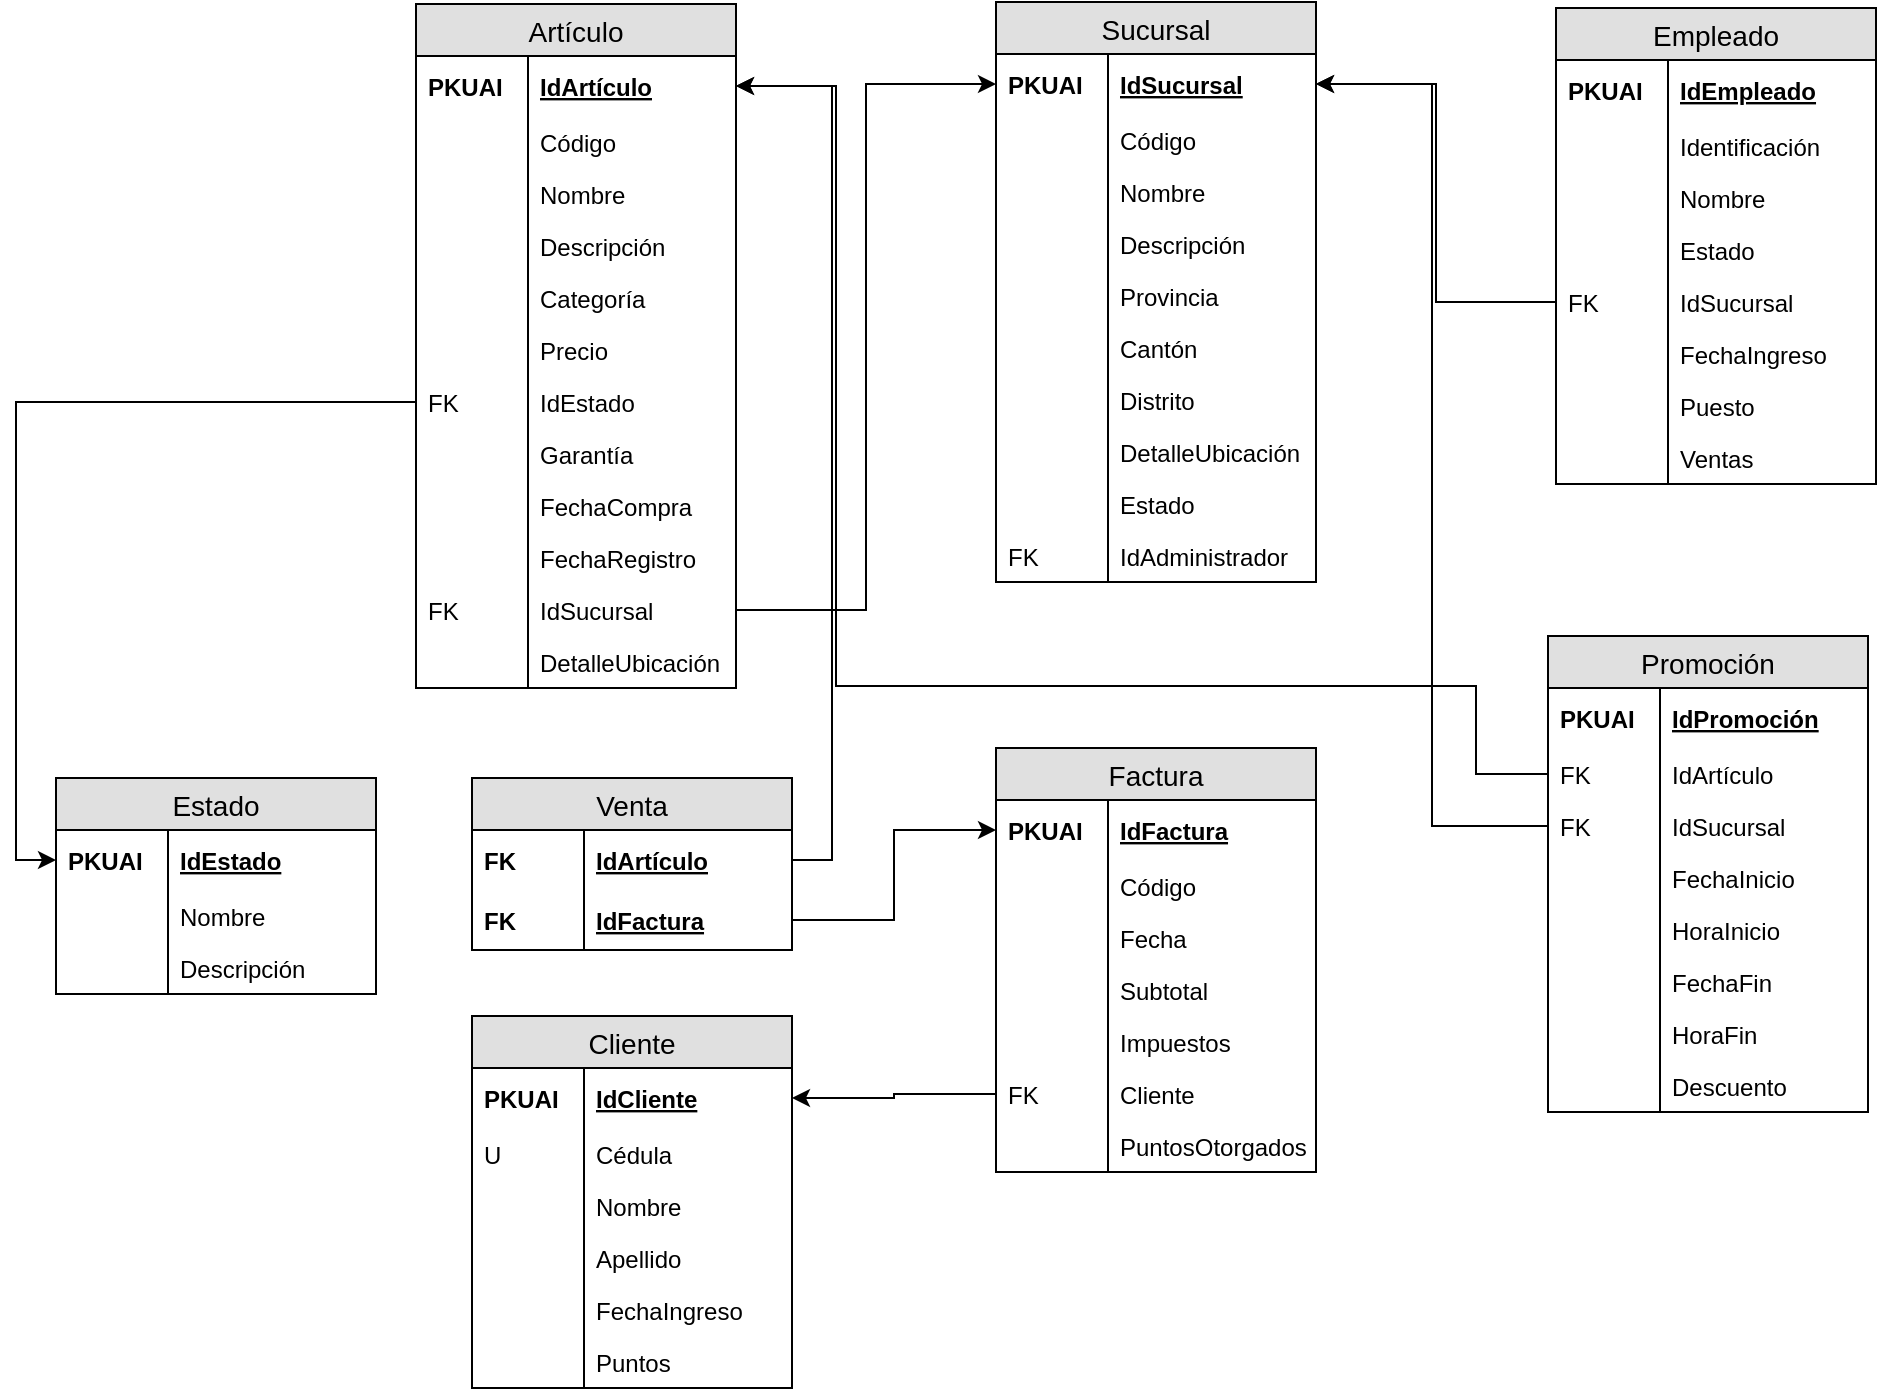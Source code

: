 <mxfile version="11.3.0" type="device" pages="2"><diagram id="muAeO0KUnXE5yPMjj6ad" name="Bodega"><mxGraphModel dx="508" dy="853" grid="1" gridSize="10" guides="1" tooltips="1" connect="1" arrows="1" fold="1" page="1" pageScale="1" pageWidth="4681" pageHeight="3300" math="0" shadow="0"><root><mxCell id="0"/><mxCell id="1" parent="0"/><mxCell id="vRX7En_s2bYQSCwjCyw1-1" value="Artículo" style="swimlane;fontStyle=0;childLayout=stackLayout;horizontal=1;startSize=26;fillColor=#e0e0e0;horizontalStack=0;resizeParent=1;resizeParentMax=0;resizeLast=0;collapsible=1;marginBottom=0;swimlaneFillColor=#ffffff;align=center;fontSize=14;" vertex="1" parent="1"><mxGeometry x="390" y="130" width="160" height="342" as="geometry"/></mxCell><mxCell id="vRX7En_s2bYQSCwjCyw1-2" value="IdArtículo" style="shape=partialRectangle;top=0;left=0;right=0;bottom=0;align=left;verticalAlign=middle;fillColor=none;spacingLeft=60;spacingRight=4;overflow=hidden;rotatable=0;points=[[0,0.5],[1,0.5]];portConstraint=eastwest;dropTarget=0;fontStyle=5;fontSize=12;" vertex="1" parent="vRX7En_s2bYQSCwjCyw1-1"><mxGeometry y="26" width="160" height="30" as="geometry"/></mxCell><mxCell id="vRX7En_s2bYQSCwjCyw1-3" value="PKUAI" style="shape=partialRectangle;fontStyle=1;top=0;left=0;bottom=0;fillColor=none;align=left;verticalAlign=middle;spacingLeft=4;spacingRight=4;overflow=hidden;rotatable=0;points=[];portConstraint=eastwest;part=1;fontSize=12;" vertex="1" connectable="0" parent="vRX7En_s2bYQSCwjCyw1-2"><mxGeometry width="56" height="30" as="geometry"/></mxCell><mxCell id="vRX7En_s2bYQSCwjCyw1-6" value="Código" style="shape=partialRectangle;top=0;left=0;right=0;bottom=0;align=left;verticalAlign=top;fillColor=none;spacingLeft=60;spacingRight=4;overflow=hidden;rotatable=0;points=[[0,0.5],[1,0.5]];portConstraint=eastwest;dropTarget=0;fontSize=12;" vertex="1" parent="vRX7En_s2bYQSCwjCyw1-1"><mxGeometry y="56" width="160" height="26" as="geometry"/></mxCell><mxCell id="vRX7En_s2bYQSCwjCyw1-7" value="" style="shape=partialRectangle;top=0;left=0;bottom=0;fillColor=none;align=left;verticalAlign=top;spacingLeft=4;spacingRight=4;overflow=hidden;rotatable=0;points=[];portConstraint=eastwest;part=1;fontSize=12;" vertex="1" connectable="0" parent="vRX7En_s2bYQSCwjCyw1-6"><mxGeometry width="56" height="26" as="geometry"/></mxCell><mxCell id="vRX7En_s2bYQSCwjCyw1-10" value="Nombre" style="shape=partialRectangle;top=0;left=0;right=0;bottom=0;align=left;verticalAlign=top;fillColor=none;spacingLeft=60;spacingRight=4;overflow=hidden;rotatable=0;points=[[0,0.5],[1,0.5]];portConstraint=eastwest;dropTarget=0;fontSize=12;" vertex="1" parent="vRX7En_s2bYQSCwjCyw1-1"><mxGeometry y="82" width="160" height="26" as="geometry"/></mxCell><mxCell id="vRX7En_s2bYQSCwjCyw1-11" value="" style="shape=partialRectangle;top=0;left=0;bottom=0;fillColor=none;align=left;verticalAlign=top;spacingLeft=4;spacingRight=4;overflow=hidden;rotatable=0;points=[];portConstraint=eastwest;part=1;fontSize=12;" vertex="1" connectable="0" parent="vRX7En_s2bYQSCwjCyw1-10"><mxGeometry width="56" height="26" as="geometry"/></mxCell><mxCell id="vRX7En_s2bYQSCwjCyw1-12" value="Descripción" style="shape=partialRectangle;top=0;left=0;right=0;bottom=0;align=left;verticalAlign=top;fillColor=none;spacingLeft=60;spacingRight=4;overflow=hidden;rotatable=0;points=[[0,0.5],[1,0.5]];portConstraint=eastwest;dropTarget=0;fontSize=12;" vertex="1" parent="vRX7En_s2bYQSCwjCyw1-1"><mxGeometry y="108" width="160" height="26" as="geometry"/></mxCell><mxCell id="vRX7En_s2bYQSCwjCyw1-13" value="" style="shape=partialRectangle;top=0;left=0;bottom=0;fillColor=none;align=left;verticalAlign=top;spacingLeft=4;spacingRight=4;overflow=hidden;rotatable=0;points=[];portConstraint=eastwest;part=1;fontSize=12;" vertex="1" connectable="0" parent="vRX7En_s2bYQSCwjCyw1-12"><mxGeometry width="56" height="26" as="geometry"/></mxCell><mxCell id="vRX7En_s2bYQSCwjCyw1-8" value="Categoría" style="shape=partialRectangle;top=0;left=0;right=0;bottom=0;align=left;verticalAlign=top;fillColor=none;spacingLeft=60;spacingRight=4;overflow=hidden;rotatable=0;points=[[0,0.5],[1,0.5]];portConstraint=eastwest;dropTarget=0;fontSize=12;" vertex="1" parent="vRX7En_s2bYQSCwjCyw1-1"><mxGeometry y="134" width="160" height="26" as="geometry"/></mxCell><mxCell id="vRX7En_s2bYQSCwjCyw1-9" value="" style="shape=partialRectangle;top=0;left=0;bottom=0;fillColor=none;align=left;verticalAlign=top;spacingLeft=4;spacingRight=4;overflow=hidden;rotatable=0;points=[];portConstraint=eastwest;part=1;fontSize=12;" vertex="1" connectable="0" parent="vRX7En_s2bYQSCwjCyw1-8"><mxGeometry width="56" height="26" as="geometry"/></mxCell><mxCell id="vRX7En_s2bYQSCwjCyw1-14" value="Precio" style="shape=partialRectangle;top=0;left=0;right=0;bottom=0;align=left;verticalAlign=top;fillColor=none;spacingLeft=60;spacingRight=4;overflow=hidden;rotatable=0;points=[[0,0.5],[1,0.5]];portConstraint=eastwest;dropTarget=0;fontSize=12;" vertex="1" parent="vRX7En_s2bYQSCwjCyw1-1"><mxGeometry y="160" width="160" height="26" as="geometry"/></mxCell><mxCell id="vRX7En_s2bYQSCwjCyw1-15" value="" style="shape=partialRectangle;top=0;left=0;bottom=0;fillColor=none;align=left;verticalAlign=top;spacingLeft=4;spacingRight=4;overflow=hidden;rotatable=0;points=[];portConstraint=eastwest;part=1;fontSize=12;" vertex="1" connectable="0" parent="vRX7En_s2bYQSCwjCyw1-14"><mxGeometry width="56" height="26" as="geometry"/></mxCell><mxCell id="vRX7En_s2bYQSCwjCyw1-16" value="IdEstado" style="shape=partialRectangle;top=0;left=0;right=0;bottom=0;align=left;verticalAlign=top;fillColor=none;spacingLeft=60;spacingRight=4;overflow=hidden;rotatable=0;points=[[0,0.5],[1,0.5]];portConstraint=eastwest;dropTarget=0;fontSize=12;" vertex="1" parent="vRX7En_s2bYQSCwjCyw1-1"><mxGeometry y="186" width="160" height="26" as="geometry"/></mxCell><mxCell id="vRX7En_s2bYQSCwjCyw1-17" value="FK" style="shape=partialRectangle;top=0;left=0;bottom=0;fillColor=none;align=left;verticalAlign=top;spacingLeft=4;spacingRight=4;overflow=hidden;rotatable=0;points=[];portConstraint=eastwest;part=1;fontSize=12;" vertex="1" connectable="0" parent="vRX7En_s2bYQSCwjCyw1-16"><mxGeometry width="56" height="26" as="geometry"/></mxCell><mxCell id="vRX7En_s2bYQSCwjCyw1-18" value="Garantía" style="shape=partialRectangle;top=0;left=0;right=0;bottom=0;align=left;verticalAlign=top;fillColor=none;spacingLeft=60;spacingRight=4;overflow=hidden;rotatable=0;points=[[0,0.5],[1,0.5]];portConstraint=eastwest;dropTarget=0;fontSize=12;" vertex="1" parent="vRX7En_s2bYQSCwjCyw1-1"><mxGeometry y="212" width="160" height="26" as="geometry"/></mxCell><mxCell id="vRX7En_s2bYQSCwjCyw1-19" value="" style="shape=partialRectangle;top=0;left=0;bottom=0;fillColor=none;align=left;verticalAlign=top;spacingLeft=4;spacingRight=4;overflow=hidden;rotatable=0;points=[];portConstraint=eastwest;part=1;fontSize=12;" vertex="1" connectable="0" parent="vRX7En_s2bYQSCwjCyw1-18"><mxGeometry width="56" height="26" as="geometry"/></mxCell><mxCell id="vRX7En_s2bYQSCwjCyw1-20" value="FechaCompra" style="shape=partialRectangle;top=0;left=0;right=0;bottom=0;align=left;verticalAlign=top;fillColor=none;spacingLeft=60;spacingRight=4;overflow=hidden;rotatable=0;points=[[0,0.5],[1,0.5]];portConstraint=eastwest;dropTarget=0;fontSize=12;" vertex="1" parent="vRX7En_s2bYQSCwjCyw1-1"><mxGeometry y="238" width="160" height="26" as="geometry"/></mxCell><mxCell id="vRX7En_s2bYQSCwjCyw1-21" value="" style="shape=partialRectangle;top=0;left=0;bottom=0;fillColor=none;align=left;verticalAlign=top;spacingLeft=4;spacingRight=4;overflow=hidden;rotatable=0;points=[];portConstraint=eastwest;part=1;fontSize=12;" vertex="1" connectable="0" parent="vRX7En_s2bYQSCwjCyw1-20"><mxGeometry width="56" height="26" as="geometry"/></mxCell><mxCell id="vRX7En_s2bYQSCwjCyw1-22" value="FechaRegistro" style="shape=partialRectangle;top=0;left=0;right=0;bottom=0;align=left;verticalAlign=top;fillColor=none;spacingLeft=60;spacingRight=4;overflow=hidden;rotatable=0;points=[[0,0.5],[1,0.5]];portConstraint=eastwest;dropTarget=0;fontSize=12;" vertex="1" parent="vRX7En_s2bYQSCwjCyw1-1"><mxGeometry y="264" width="160" height="26" as="geometry"/></mxCell><mxCell id="vRX7En_s2bYQSCwjCyw1-23" value="" style="shape=partialRectangle;top=0;left=0;bottom=0;fillColor=none;align=left;verticalAlign=top;spacingLeft=4;spacingRight=4;overflow=hidden;rotatable=0;points=[];portConstraint=eastwest;part=1;fontSize=12;" vertex="1" connectable="0" parent="vRX7En_s2bYQSCwjCyw1-22"><mxGeometry width="56" height="26" as="geometry"/></mxCell><mxCell id="vRX7En_s2bYQSCwjCyw1-24" value="IdSucursal" style="shape=partialRectangle;top=0;left=0;right=0;bottom=0;align=left;verticalAlign=top;fillColor=none;spacingLeft=60;spacingRight=4;overflow=hidden;rotatable=0;points=[[0,0.5],[1,0.5]];portConstraint=eastwest;dropTarget=0;fontSize=12;strokeColor=none;" vertex="1" parent="vRX7En_s2bYQSCwjCyw1-1"><mxGeometry y="290" width="160" height="26" as="geometry"/></mxCell><mxCell id="vRX7En_s2bYQSCwjCyw1-25" value="FK" style="shape=partialRectangle;top=0;left=0;bottom=0;fillColor=none;align=left;verticalAlign=top;spacingLeft=4;spacingRight=4;overflow=hidden;rotatable=0;points=[];portConstraint=eastwest;part=1;fontSize=12;" vertex="1" connectable="0" parent="vRX7En_s2bYQSCwjCyw1-24"><mxGeometry width="56" height="26" as="geometry"/></mxCell><mxCell id="vRX7En_s2bYQSCwjCyw1-26" value="DetalleUbicación" style="shape=partialRectangle;top=0;left=0;right=0;bottom=0;align=left;verticalAlign=top;fillColor=none;spacingLeft=60;spacingRight=4;overflow=hidden;rotatable=0;points=[[0,0.5],[1,0.5]];portConstraint=eastwest;dropTarget=0;fontSize=12;" vertex="1" parent="vRX7En_s2bYQSCwjCyw1-1"><mxGeometry y="316" width="160" height="26" as="geometry"/></mxCell><mxCell id="vRX7En_s2bYQSCwjCyw1-27" value="" style="shape=partialRectangle;top=0;left=0;bottom=0;fillColor=none;align=left;verticalAlign=top;spacingLeft=4;spacingRight=4;overflow=hidden;rotatable=0;points=[];portConstraint=eastwest;part=1;fontSize=12;" vertex="1" connectable="0" parent="vRX7En_s2bYQSCwjCyw1-26"><mxGeometry width="56" height="26" as="geometry"/></mxCell><mxCell id="vRX7En_s2bYQSCwjCyw1-28" value="Sucursal" style="swimlane;fontStyle=0;childLayout=stackLayout;horizontal=1;startSize=26;fillColor=#e0e0e0;horizontalStack=0;resizeParent=1;resizeParentMax=0;resizeLast=0;collapsible=1;marginBottom=0;swimlaneFillColor=#ffffff;align=center;fontSize=14;" vertex="1" parent="1"><mxGeometry x="680" y="129" width="160" height="290" as="geometry"/></mxCell><mxCell id="vRX7En_s2bYQSCwjCyw1-29" value="IdSucursal" style="shape=partialRectangle;top=0;left=0;right=0;bottom=0;align=left;verticalAlign=middle;fillColor=none;spacingLeft=60;spacingRight=4;overflow=hidden;rotatable=0;points=[[0,0.5],[1,0.5]];portConstraint=eastwest;dropTarget=0;fontStyle=5;fontSize=12;" vertex="1" parent="vRX7En_s2bYQSCwjCyw1-28"><mxGeometry y="26" width="160" height="30" as="geometry"/></mxCell><mxCell id="vRX7En_s2bYQSCwjCyw1-30" value="PKUAI" style="shape=partialRectangle;fontStyle=1;top=0;left=0;bottom=0;fillColor=none;align=left;verticalAlign=middle;spacingLeft=4;spacingRight=4;overflow=hidden;rotatable=0;points=[];portConstraint=eastwest;part=1;fontSize=12;" vertex="1" connectable="0" parent="vRX7En_s2bYQSCwjCyw1-29"><mxGeometry width="56" height="30" as="geometry"/></mxCell><mxCell id="vRX7En_s2bYQSCwjCyw1-31" value="Código" style="shape=partialRectangle;top=0;left=0;right=0;bottom=0;align=left;verticalAlign=top;fillColor=none;spacingLeft=60;spacingRight=4;overflow=hidden;rotatable=0;points=[[0,0.5],[1,0.5]];portConstraint=eastwest;dropTarget=0;fontSize=12;" vertex="1" parent="vRX7En_s2bYQSCwjCyw1-28"><mxGeometry y="56" width="160" height="26" as="geometry"/></mxCell><mxCell id="vRX7En_s2bYQSCwjCyw1-32" value="" style="shape=partialRectangle;top=0;left=0;bottom=0;fillColor=none;align=left;verticalAlign=top;spacingLeft=4;spacingRight=4;overflow=hidden;rotatable=0;points=[];portConstraint=eastwest;part=1;fontSize=12;" vertex="1" connectable="0" parent="vRX7En_s2bYQSCwjCyw1-31"><mxGeometry width="56" height="26" as="geometry"/></mxCell><mxCell id="vRX7En_s2bYQSCwjCyw1-33" value="Nombre" style="shape=partialRectangle;top=0;left=0;right=0;bottom=0;align=left;verticalAlign=top;fillColor=none;spacingLeft=60;spacingRight=4;overflow=hidden;rotatable=0;points=[[0,0.5],[1,0.5]];portConstraint=eastwest;dropTarget=0;fontSize=12;" vertex="1" parent="vRX7En_s2bYQSCwjCyw1-28"><mxGeometry y="82" width="160" height="26" as="geometry"/></mxCell><mxCell id="vRX7En_s2bYQSCwjCyw1-34" value="" style="shape=partialRectangle;top=0;left=0;bottom=0;fillColor=none;align=left;verticalAlign=top;spacingLeft=4;spacingRight=4;overflow=hidden;rotatable=0;points=[];portConstraint=eastwest;part=1;fontSize=12;" vertex="1" connectable="0" parent="vRX7En_s2bYQSCwjCyw1-33"><mxGeometry width="56" height="26" as="geometry"/></mxCell><mxCell id="vRX7En_s2bYQSCwjCyw1-35" value="Descripción" style="shape=partialRectangle;top=0;left=0;right=0;bottom=0;align=left;verticalAlign=top;fillColor=none;spacingLeft=60;spacingRight=4;overflow=hidden;rotatable=0;points=[[0,0.5],[1,0.5]];portConstraint=eastwest;dropTarget=0;fontSize=12;" vertex="1" parent="vRX7En_s2bYQSCwjCyw1-28"><mxGeometry y="108" width="160" height="26" as="geometry"/></mxCell><mxCell id="vRX7En_s2bYQSCwjCyw1-36" value="" style="shape=partialRectangle;top=0;left=0;bottom=0;fillColor=none;align=left;verticalAlign=top;spacingLeft=4;spacingRight=4;overflow=hidden;rotatable=0;points=[];portConstraint=eastwest;part=1;fontSize=12;" vertex="1" connectable="0" parent="vRX7En_s2bYQSCwjCyw1-35"><mxGeometry width="56" height="26" as="geometry"/></mxCell><mxCell id="vRX7En_s2bYQSCwjCyw1-37" value="Provincia" style="shape=partialRectangle;top=0;left=0;right=0;bottom=0;align=left;verticalAlign=top;fillColor=none;spacingLeft=60;spacingRight=4;overflow=hidden;rotatable=0;points=[[0,0.5],[1,0.5]];portConstraint=eastwest;dropTarget=0;fontSize=12;" vertex="1" parent="vRX7En_s2bYQSCwjCyw1-28"><mxGeometry y="134" width="160" height="26" as="geometry"/></mxCell><mxCell id="vRX7En_s2bYQSCwjCyw1-38" value="" style="shape=partialRectangle;top=0;left=0;bottom=0;fillColor=none;align=left;verticalAlign=top;spacingLeft=4;spacingRight=4;overflow=hidden;rotatable=0;points=[];portConstraint=eastwest;part=1;fontSize=12;" vertex="1" connectable="0" parent="vRX7En_s2bYQSCwjCyw1-37"><mxGeometry width="56" height="26" as="geometry"/></mxCell><mxCell id="vRX7En_s2bYQSCwjCyw1-39" value="Cantón" style="shape=partialRectangle;top=0;left=0;right=0;bottom=0;align=left;verticalAlign=top;fillColor=none;spacingLeft=60;spacingRight=4;overflow=hidden;rotatable=0;points=[[0,0.5],[1,0.5]];portConstraint=eastwest;dropTarget=0;fontSize=12;" vertex="1" parent="vRX7En_s2bYQSCwjCyw1-28"><mxGeometry y="160" width="160" height="26" as="geometry"/></mxCell><mxCell id="vRX7En_s2bYQSCwjCyw1-40" value="" style="shape=partialRectangle;top=0;left=0;bottom=0;fillColor=none;align=left;verticalAlign=top;spacingLeft=4;spacingRight=4;overflow=hidden;rotatable=0;points=[];portConstraint=eastwest;part=1;fontSize=12;" vertex="1" connectable="0" parent="vRX7En_s2bYQSCwjCyw1-39"><mxGeometry width="56" height="26" as="geometry"/></mxCell><mxCell id="vRX7En_s2bYQSCwjCyw1-41" value="Distrito" style="shape=partialRectangle;top=0;left=0;right=0;bottom=0;align=left;verticalAlign=top;fillColor=none;spacingLeft=60;spacingRight=4;overflow=hidden;rotatable=0;points=[[0,0.5],[1,0.5]];portConstraint=eastwest;dropTarget=0;fontSize=12;" vertex="1" parent="vRX7En_s2bYQSCwjCyw1-28"><mxGeometry y="186" width="160" height="26" as="geometry"/></mxCell><mxCell id="vRX7En_s2bYQSCwjCyw1-42" value="" style="shape=partialRectangle;top=0;left=0;bottom=0;fillColor=none;align=left;verticalAlign=top;spacingLeft=4;spacingRight=4;overflow=hidden;rotatable=0;points=[];portConstraint=eastwest;part=1;fontSize=12;" vertex="1" connectable="0" parent="vRX7En_s2bYQSCwjCyw1-41"><mxGeometry width="56" height="26" as="geometry"/></mxCell><mxCell id="vRX7En_s2bYQSCwjCyw1-43" value="DetalleUbicación" style="shape=partialRectangle;top=0;left=0;right=0;bottom=0;align=left;verticalAlign=top;fillColor=none;spacingLeft=60;spacingRight=4;overflow=hidden;rotatable=0;points=[[0,0.5],[1,0.5]];portConstraint=eastwest;dropTarget=0;fontSize=12;" vertex="1" parent="vRX7En_s2bYQSCwjCyw1-28"><mxGeometry y="212" width="160" height="26" as="geometry"/></mxCell><mxCell id="vRX7En_s2bYQSCwjCyw1-44" value="" style="shape=partialRectangle;top=0;left=0;bottom=0;fillColor=none;align=left;verticalAlign=top;spacingLeft=4;spacingRight=4;overflow=hidden;rotatable=0;points=[];portConstraint=eastwest;part=1;fontSize=12;" vertex="1" connectable="0" parent="vRX7En_s2bYQSCwjCyw1-43"><mxGeometry width="56" height="26" as="geometry"/></mxCell><mxCell id="vRX7En_s2bYQSCwjCyw1-45" value="Estado" style="shape=partialRectangle;top=0;left=0;right=0;bottom=0;align=left;verticalAlign=top;fillColor=none;spacingLeft=60;spacingRight=4;overflow=hidden;rotatable=0;points=[[0,0.5],[1,0.5]];portConstraint=eastwest;dropTarget=0;fontSize=12;" vertex="1" parent="vRX7En_s2bYQSCwjCyw1-28"><mxGeometry y="238" width="160" height="26" as="geometry"/></mxCell><mxCell id="vRX7En_s2bYQSCwjCyw1-46" value="" style="shape=partialRectangle;top=0;left=0;bottom=0;fillColor=none;align=left;verticalAlign=top;spacingLeft=4;spacingRight=4;overflow=hidden;rotatable=0;points=[];portConstraint=eastwest;part=1;fontSize=12;" vertex="1" connectable="0" parent="vRX7En_s2bYQSCwjCyw1-45"><mxGeometry width="56" height="26" as="geometry"/></mxCell><mxCell id="vRX7En_s2bYQSCwjCyw1-47" value="IdAdministrador" style="shape=partialRectangle;top=0;left=0;right=0;bottom=0;align=left;verticalAlign=top;fillColor=none;spacingLeft=60;spacingRight=4;overflow=hidden;rotatable=0;points=[[0,0.5],[1,0.5]];portConstraint=eastwest;dropTarget=0;fontSize=12;" vertex="1" parent="vRX7En_s2bYQSCwjCyw1-28"><mxGeometry y="264" width="160" height="26" as="geometry"/></mxCell><mxCell id="vRX7En_s2bYQSCwjCyw1-48" value="FK" style="shape=partialRectangle;top=0;left=0;bottom=0;fillColor=none;align=left;verticalAlign=top;spacingLeft=4;spacingRight=4;overflow=hidden;rotatable=0;points=[];portConstraint=eastwest;part=1;fontSize=12;" vertex="1" connectable="0" parent="vRX7En_s2bYQSCwjCyw1-47"><mxGeometry width="56" height="26" as="geometry"/></mxCell><mxCell id="vRX7En_s2bYQSCwjCyw1-53" value="Empleado" style="swimlane;fontStyle=0;childLayout=stackLayout;horizontal=1;startSize=26;fillColor=#e0e0e0;horizontalStack=0;resizeParent=1;resizeParentMax=0;resizeLast=0;collapsible=1;marginBottom=0;swimlaneFillColor=#ffffff;align=center;fontSize=14;" vertex="1" parent="1"><mxGeometry x="960" y="132" width="160" height="238" as="geometry"/></mxCell><mxCell id="vRX7En_s2bYQSCwjCyw1-54" value="IdEmpleado" style="shape=partialRectangle;top=0;left=0;right=0;bottom=0;align=left;verticalAlign=middle;fillColor=none;spacingLeft=60;spacingRight=4;overflow=hidden;rotatable=0;points=[[0,0.5],[1,0.5]];portConstraint=eastwest;dropTarget=0;fontStyle=5;fontSize=12;" vertex="1" parent="vRX7En_s2bYQSCwjCyw1-53"><mxGeometry y="26" width="160" height="30" as="geometry"/></mxCell><mxCell id="vRX7En_s2bYQSCwjCyw1-55" value="PKUAI" style="shape=partialRectangle;fontStyle=1;top=0;left=0;bottom=0;fillColor=none;align=left;verticalAlign=middle;spacingLeft=4;spacingRight=4;overflow=hidden;rotatable=0;points=[];portConstraint=eastwest;part=1;fontSize=12;" vertex="1" connectable="0" parent="vRX7En_s2bYQSCwjCyw1-54"><mxGeometry width="56" height="30" as="geometry"/></mxCell><mxCell id="vRX7En_s2bYQSCwjCyw1-56" value="Identificación" style="shape=partialRectangle;top=0;left=0;right=0;bottom=0;align=left;verticalAlign=top;fillColor=none;spacingLeft=60;spacingRight=4;overflow=hidden;rotatable=0;points=[[0,0.5],[1,0.5]];portConstraint=eastwest;dropTarget=0;fontSize=12;" vertex="1" parent="vRX7En_s2bYQSCwjCyw1-53"><mxGeometry y="56" width="160" height="26" as="geometry"/></mxCell><mxCell id="vRX7En_s2bYQSCwjCyw1-57" value="" style="shape=partialRectangle;top=0;left=0;bottom=0;fillColor=none;align=left;verticalAlign=top;spacingLeft=4;spacingRight=4;overflow=hidden;rotatable=0;points=[];portConstraint=eastwest;part=1;fontSize=12;" vertex="1" connectable="0" parent="vRX7En_s2bYQSCwjCyw1-56"><mxGeometry width="56" height="26" as="geometry"/></mxCell><mxCell id="vRX7En_s2bYQSCwjCyw1-58" value="Nombre" style="shape=partialRectangle;top=0;left=0;right=0;bottom=0;align=left;verticalAlign=top;fillColor=none;spacingLeft=60;spacingRight=4;overflow=hidden;rotatable=0;points=[[0,0.5],[1,0.5]];portConstraint=eastwest;dropTarget=0;fontSize=12;" vertex="1" parent="vRX7En_s2bYQSCwjCyw1-53"><mxGeometry y="82" width="160" height="26" as="geometry"/></mxCell><mxCell id="vRX7En_s2bYQSCwjCyw1-59" value="" style="shape=partialRectangle;top=0;left=0;bottom=0;fillColor=none;align=left;verticalAlign=top;spacingLeft=4;spacingRight=4;overflow=hidden;rotatable=0;points=[];portConstraint=eastwest;part=1;fontSize=12;" vertex="1" connectable="0" parent="vRX7En_s2bYQSCwjCyw1-58"><mxGeometry width="56" height="26" as="geometry"/></mxCell><mxCell id="vRX7En_s2bYQSCwjCyw1-70" value="Estado" style="shape=partialRectangle;top=0;left=0;right=0;bottom=0;align=left;verticalAlign=top;fillColor=none;spacingLeft=60;spacingRight=4;overflow=hidden;rotatable=0;points=[[0,0.5],[1,0.5]];portConstraint=eastwest;dropTarget=0;fontSize=12;" vertex="1" parent="vRX7En_s2bYQSCwjCyw1-53"><mxGeometry y="108" width="160" height="26" as="geometry"/></mxCell><mxCell id="vRX7En_s2bYQSCwjCyw1-71" value="" style="shape=partialRectangle;top=0;left=0;bottom=0;fillColor=none;align=left;verticalAlign=top;spacingLeft=4;spacingRight=4;overflow=hidden;rotatable=0;points=[];portConstraint=eastwest;part=1;fontSize=12;" vertex="1" connectable="0" parent="vRX7En_s2bYQSCwjCyw1-70"><mxGeometry width="56" height="26" as="geometry"/></mxCell><mxCell id="UJkCYmZ5aM_GfLD7l8vU-39" value="IdSucursal" style="shape=partialRectangle;top=0;left=0;right=0;bottom=0;align=left;verticalAlign=top;fillColor=none;spacingLeft=60;spacingRight=4;overflow=hidden;rotatable=0;points=[[0,0.5],[1,0.5]];portConstraint=eastwest;dropTarget=0;fontSize=12;" vertex="1" parent="vRX7En_s2bYQSCwjCyw1-53"><mxGeometry y="134" width="160" height="26" as="geometry"/></mxCell><mxCell id="UJkCYmZ5aM_GfLD7l8vU-40" value="FK" style="shape=partialRectangle;top=0;left=0;bottom=0;fillColor=none;align=left;verticalAlign=top;spacingLeft=4;spacingRight=4;overflow=hidden;rotatable=0;points=[];portConstraint=eastwest;part=1;fontSize=12;" vertex="1" connectable="0" parent="UJkCYmZ5aM_GfLD7l8vU-39"><mxGeometry width="56" height="26" as="geometry"/></mxCell><mxCell id="vRX7En_s2bYQSCwjCyw1-60" value="FechaIngreso" style="shape=partialRectangle;top=0;left=0;right=0;bottom=0;align=left;verticalAlign=top;fillColor=none;spacingLeft=60;spacingRight=4;overflow=hidden;rotatable=0;points=[[0,0.5],[1,0.5]];portConstraint=eastwest;dropTarget=0;fontSize=12;" vertex="1" parent="vRX7En_s2bYQSCwjCyw1-53"><mxGeometry y="160" width="160" height="26" as="geometry"/></mxCell><mxCell id="vRX7En_s2bYQSCwjCyw1-61" value="" style="shape=partialRectangle;top=0;left=0;bottom=0;fillColor=none;align=left;verticalAlign=top;spacingLeft=4;spacingRight=4;overflow=hidden;rotatable=0;points=[];portConstraint=eastwest;part=1;fontSize=12;" vertex="1" connectable="0" parent="vRX7En_s2bYQSCwjCyw1-60"><mxGeometry width="56" height="26" as="geometry"/></mxCell><mxCell id="vRX7En_s2bYQSCwjCyw1-62" value="Puesto" style="shape=partialRectangle;top=0;left=0;right=0;bottom=0;align=left;verticalAlign=top;fillColor=none;spacingLeft=60;spacingRight=4;overflow=hidden;rotatable=0;points=[[0,0.5],[1,0.5]];portConstraint=eastwest;dropTarget=0;fontSize=12;" vertex="1" parent="vRX7En_s2bYQSCwjCyw1-53"><mxGeometry y="186" width="160" height="26" as="geometry"/></mxCell><mxCell id="vRX7En_s2bYQSCwjCyw1-63" value="" style="shape=partialRectangle;top=0;left=0;bottom=0;fillColor=none;align=left;verticalAlign=top;spacingLeft=4;spacingRight=4;overflow=hidden;rotatable=0;points=[];portConstraint=eastwest;part=1;fontSize=12;" vertex="1" connectable="0" parent="vRX7En_s2bYQSCwjCyw1-62"><mxGeometry width="56" height="26" as="geometry"/></mxCell><mxCell id="vRX7En_s2bYQSCwjCyw1-64" value="Ventas" style="shape=partialRectangle;top=0;left=0;right=0;bottom=0;align=left;verticalAlign=top;fillColor=none;spacingLeft=60;spacingRight=4;overflow=hidden;rotatable=0;points=[[0,0.5],[1,0.5]];portConstraint=eastwest;dropTarget=0;fontSize=12;" vertex="1" parent="vRX7En_s2bYQSCwjCyw1-53"><mxGeometry y="212" width="160" height="26" as="geometry"/></mxCell><mxCell id="vRX7En_s2bYQSCwjCyw1-65" value="" style="shape=partialRectangle;top=0;left=0;bottom=0;fillColor=none;align=left;verticalAlign=top;spacingLeft=4;spacingRight=4;overflow=hidden;rotatable=0;points=[];portConstraint=eastwest;part=1;fontSize=12;" vertex="1" connectable="0" parent="vRX7En_s2bYQSCwjCyw1-64"><mxGeometry width="56" height="26" as="geometry"/></mxCell><mxCell id="vRX7En_s2bYQSCwjCyw1-95" value="Promoción" style="swimlane;fontStyle=0;childLayout=stackLayout;horizontal=1;startSize=26;fillColor=#e0e0e0;horizontalStack=0;resizeParent=1;resizeParentMax=0;resizeLast=0;collapsible=1;marginBottom=0;swimlaneFillColor=#ffffff;align=center;fontSize=14;" vertex="1" parent="1"><mxGeometry x="956" y="446" width="160" height="238" as="geometry"/></mxCell><mxCell id="vRX7En_s2bYQSCwjCyw1-96" value="IdPromoción" style="shape=partialRectangle;top=0;left=0;right=0;bottom=0;align=left;verticalAlign=middle;fillColor=none;spacingLeft=60;spacingRight=4;overflow=hidden;rotatable=0;points=[[0,0.5],[1,0.5]];portConstraint=eastwest;dropTarget=0;fontStyle=5;fontSize=12;" vertex="1" parent="vRX7En_s2bYQSCwjCyw1-95"><mxGeometry y="26" width="160" height="30" as="geometry"/></mxCell><mxCell id="vRX7En_s2bYQSCwjCyw1-97" value="PKUAI" style="shape=partialRectangle;fontStyle=1;top=0;left=0;bottom=0;fillColor=none;align=left;verticalAlign=middle;spacingLeft=4;spacingRight=4;overflow=hidden;rotatable=0;points=[];portConstraint=eastwest;part=1;fontSize=12;" vertex="1" connectable="0" parent="vRX7En_s2bYQSCwjCyw1-96"><mxGeometry width="56" height="30" as="geometry"/></mxCell><mxCell id="vRX7En_s2bYQSCwjCyw1-98" value="IdArtículo" style="shape=partialRectangle;top=0;left=0;right=0;bottom=0;align=left;verticalAlign=top;fillColor=none;spacingLeft=60;spacingRight=4;overflow=hidden;rotatable=0;points=[[0,0.5],[1,0.5]];portConstraint=eastwest;dropTarget=0;fontSize=12;" vertex="1" parent="vRX7En_s2bYQSCwjCyw1-95"><mxGeometry y="56" width="160" height="26" as="geometry"/></mxCell><mxCell id="vRX7En_s2bYQSCwjCyw1-99" value="FK" style="shape=partialRectangle;top=0;left=0;bottom=0;fillColor=none;align=left;verticalAlign=top;spacingLeft=4;spacingRight=4;overflow=hidden;rotatable=0;points=[];portConstraint=eastwest;part=1;fontSize=12;" vertex="1" connectable="0" parent="vRX7En_s2bYQSCwjCyw1-98"><mxGeometry width="56" height="26" as="geometry"/></mxCell><mxCell id="vRX7En_s2bYQSCwjCyw1-100" value="IdSucursal" style="shape=partialRectangle;top=0;left=0;right=0;bottom=0;align=left;verticalAlign=top;fillColor=none;spacingLeft=60;spacingRight=4;overflow=hidden;rotatable=0;points=[[0,0.5],[1,0.5]];portConstraint=eastwest;dropTarget=0;fontSize=12;" vertex="1" parent="vRX7En_s2bYQSCwjCyw1-95"><mxGeometry y="82" width="160" height="26" as="geometry"/></mxCell><mxCell id="vRX7En_s2bYQSCwjCyw1-101" value="FK" style="shape=partialRectangle;top=0;left=0;bottom=0;fillColor=none;align=left;verticalAlign=top;spacingLeft=4;spacingRight=4;overflow=hidden;rotatable=0;points=[];portConstraint=eastwest;part=1;fontSize=12;" vertex="1" connectable="0" parent="vRX7En_s2bYQSCwjCyw1-100"><mxGeometry width="56" height="26" as="geometry"/></mxCell><mxCell id="vRX7En_s2bYQSCwjCyw1-102" value="FechaInicio" style="shape=partialRectangle;top=0;left=0;right=0;bottom=0;align=left;verticalAlign=top;fillColor=none;spacingLeft=60;spacingRight=4;overflow=hidden;rotatable=0;points=[[0,0.5],[1,0.5]];portConstraint=eastwest;dropTarget=0;fontSize=12;" vertex="1" parent="vRX7En_s2bYQSCwjCyw1-95"><mxGeometry y="108" width="160" height="26" as="geometry"/></mxCell><mxCell id="vRX7En_s2bYQSCwjCyw1-103" value="" style="shape=partialRectangle;top=0;left=0;bottom=0;fillColor=none;align=left;verticalAlign=top;spacingLeft=4;spacingRight=4;overflow=hidden;rotatable=0;points=[];portConstraint=eastwest;part=1;fontSize=12;" vertex="1" connectable="0" parent="vRX7En_s2bYQSCwjCyw1-102"><mxGeometry width="56" height="26" as="geometry"/></mxCell><mxCell id="vRX7En_s2bYQSCwjCyw1-104" value="HoraInicio" style="shape=partialRectangle;top=0;left=0;right=0;bottom=0;align=left;verticalAlign=top;fillColor=none;spacingLeft=60;spacingRight=4;overflow=hidden;rotatable=0;points=[[0,0.5],[1,0.5]];portConstraint=eastwest;dropTarget=0;fontSize=12;" vertex="1" parent="vRX7En_s2bYQSCwjCyw1-95"><mxGeometry y="134" width="160" height="26" as="geometry"/></mxCell><mxCell id="vRX7En_s2bYQSCwjCyw1-105" value="" style="shape=partialRectangle;top=0;left=0;bottom=0;fillColor=none;align=left;verticalAlign=top;spacingLeft=4;spacingRight=4;overflow=hidden;rotatable=0;points=[];portConstraint=eastwest;part=1;fontSize=12;" vertex="1" connectable="0" parent="vRX7En_s2bYQSCwjCyw1-104"><mxGeometry width="56" height="26" as="geometry"/></mxCell><mxCell id="vRX7En_s2bYQSCwjCyw1-106" value="FechaFin" style="shape=partialRectangle;top=0;left=0;right=0;bottom=0;align=left;verticalAlign=top;fillColor=none;spacingLeft=60;spacingRight=4;overflow=hidden;rotatable=0;points=[[0,0.5],[1,0.5]];portConstraint=eastwest;dropTarget=0;fontSize=12;" vertex="1" parent="vRX7En_s2bYQSCwjCyw1-95"><mxGeometry y="160" width="160" height="26" as="geometry"/></mxCell><mxCell id="vRX7En_s2bYQSCwjCyw1-107" value="" style="shape=partialRectangle;top=0;left=0;bottom=0;fillColor=none;align=left;verticalAlign=top;spacingLeft=4;spacingRight=4;overflow=hidden;rotatable=0;points=[];portConstraint=eastwest;part=1;fontSize=12;" vertex="1" connectable="0" parent="vRX7En_s2bYQSCwjCyw1-106"><mxGeometry width="56" height="26" as="geometry"/></mxCell><mxCell id="vRX7En_s2bYQSCwjCyw1-108" value="HoraFin" style="shape=partialRectangle;top=0;left=0;right=0;bottom=0;align=left;verticalAlign=top;fillColor=none;spacingLeft=60;spacingRight=4;overflow=hidden;rotatable=0;points=[[0,0.5],[1,0.5]];portConstraint=eastwest;dropTarget=0;fontSize=12;" vertex="1" parent="vRX7En_s2bYQSCwjCyw1-95"><mxGeometry y="186" width="160" height="26" as="geometry"/></mxCell><mxCell id="vRX7En_s2bYQSCwjCyw1-109" value="" style="shape=partialRectangle;top=0;left=0;bottom=0;fillColor=none;align=left;verticalAlign=top;spacingLeft=4;spacingRight=4;overflow=hidden;rotatable=0;points=[];portConstraint=eastwest;part=1;fontSize=12;" vertex="1" connectable="0" parent="vRX7En_s2bYQSCwjCyw1-108"><mxGeometry width="56" height="26" as="geometry"/></mxCell><mxCell id="vRX7En_s2bYQSCwjCyw1-125" value="Descuento" style="shape=partialRectangle;top=0;left=0;right=0;bottom=0;align=left;verticalAlign=top;fillColor=none;spacingLeft=60;spacingRight=4;overflow=hidden;rotatable=0;points=[[0,0.5],[1,0.5]];portConstraint=eastwest;dropTarget=0;fontSize=12;" vertex="1" parent="vRX7En_s2bYQSCwjCyw1-95"><mxGeometry y="212" width="160" height="26" as="geometry"/></mxCell><mxCell id="vRX7En_s2bYQSCwjCyw1-126" value="" style="shape=partialRectangle;top=0;left=0;bottom=0;fillColor=none;align=left;verticalAlign=top;spacingLeft=4;spacingRight=4;overflow=hidden;rotatable=0;points=[];portConstraint=eastwest;part=1;fontSize=12;" vertex="1" connectable="0" parent="vRX7En_s2bYQSCwjCyw1-125"><mxGeometry width="56" height="26" as="geometry"/></mxCell><mxCell id="SVxYjibSkPkQ2KrC0dTE-1" value="Estado" style="swimlane;fontStyle=0;childLayout=stackLayout;horizontal=1;startSize=26;fillColor=#e0e0e0;horizontalStack=0;resizeParent=1;resizeParentMax=0;resizeLast=0;collapsible=1;marginBottom=0;swimlaneFillColor=#ffffff;align=center;fontSize=14;" vertex="1" parent="1"><mxGeometry x="210" y="517" width="160" height="108" as="geometry"/></mxCell><mxCell id="SVxYjibSkPkQ2KrC0dTE-2" value="IdEstado" style="shape=partialRectangle;top=0;left=0;right=0;bottom=0;align=left;verticalAlign=middle;fillColor=none;spacingLeft=60;spacingRight=4;overflow=hidden;rotatable=0;points=[[0,0.5],[1,0.5]];portConstraint=eastwest;dropTarget=0;fontStyle=5;fontSize=12;" vertex="1" parent="SVxYjibSkPkQ2KrC0dTE-1"><mxGeometry y="26" width="160" height="30" as="geometry"/></mxCell><mxCell id="SVxYjibSkPkQ2KrC0dTE-3" value="PKUAI" style="shape=partialRectangle;fontStyle=1;top=0;left=0;bottom=0;fillColor=none;align=left;verticalAlign=middle;spacingLeft=4;spacingRight=4;overflow=hidden;rotatable=0;points=[];portConstraint=eastwest;part=1;fontSize=12;" vertex="1" connectable="0" parent="SVxYjibSkPkQ2KrC0dTE-2"><mxGeometry width="56" height="30" as="geometry"/></mxCell><mxCell id="SVxYjibSkPkQ2KrC0dTE-6" value="Nombre" style="shape=partialRectangle;top=0;left=0;right=0;bottom=0;align=left;verticalAlign=top;fillColor=none;spacingLeft=60;spacingRight=4;overflow=hidden;rotatable=0;points=[[0,0.5],[1,0.5]];portConstraint=eastwest;dropTarget=0;fontSize=12;" vertex="1" parent="SVxYjibSkPkQ2KrC0dTE-1"><mxGeometry y="56" width="160" height="26" as="geometry"/></mxCell><mxCell id="SVxYjibSkPkQ2KrC0dTE-7" value="" style="shape=partialRectangle;top=0;left=0;bottom=0;fillColor=none;align=left;verticalAlign=top;spacingLeft=4;spacingRight=4;overflow=hidden;rotatable=0;points=[];portConstraint=eastwest;part=1;fontSize=12;" vertex="1" connectable="0" parent="SVxYjibSkPkQ2KrC0dTE-6"><mxGeometry width="56" height="26" as="geometry"/></mxCell><mxCell id="SVxYjibSkPkQ2KrC0dTE-8" value="Descripción" style="shape=partialRectangle;top=0;left=0;right=0;bottom=0;align=left;verticalAlign=top;fillColor=none;spacingLeft=60;spacingRight=4;overflow=hidden;rotatable=0;points=[[0,0.5],[1,0.5]];portConstraint=eastwest;dropTarget=0;fontSize=12;" vertex="1" parent="SVxYjibSkPkQ2KrC0dTE-1"><mxGeometry y="82" width="160" height="26" as="geometry"/></mxCell><mxCell id="SVxYjibSkPkQ2KrC0dTE-9" value="" style="shape=partialRectangle;top=0;left=0;bottom=0;fillColor=none;align=left;verticalAlign=top;spacingLeft=4;spacingRight=4;overflow=hidden;rotatable=0;points=[];portConstraint=eastwest;part=1;fontSize=12;" vertex="1" connectable="0" parent="SVxYjibSkPkQ2KrC0dTE-8"><mxGeometry width="56" height="26" as="geometry"/></mxCell><mxCell id="UJkCYmZ5aM_GfLD7l8vU-1" value="Factura" style="swimlane;fontStyle=0;childLayout=stackLayout;horizontal=1;startSize=26;fillColor=#e0e0e0;horizontalStack=0;resizeParent=1;resizeParentMax=0;resizeLast=0;collapsible=1;marginBottom=0;swimlaneFillColor=#ffffff;align=center;fontSize=14;" vertex="1" parent="1"><mxGeometry x="680" y="502" width="160" height="212" as="geometry"/></mxCell><mxCell id="UJkCYmZ5aM_GfLD7l8vU-2" value="IdFactura" style="shape=partialRectangle;top=0;left=0;right=0;bottom=0;align=left;verticalAlign=middle;fillColor=none;spacingLeft=60;spacingRight=4;overflow=hidden;rotatable=0;points=[[0,0.5],[1,0.5]];portConstraint=eastwest;dropTarget=0;fontStyle=5;fontSize=12;" vertex="1" parent="UJkCYmZ5aM_GfLD7l8vU-1"><mxGeometry y="26" width="160" height="30" as="geometry"/></mxCell><mxCell id="UJkCYmZ5aM_GfLD7l8vU-3" value="PKUAI" style="shape=partialRectangle;fontStyle=1;top=0;left=0;bottom=0;fillColor=none;align=left;verticalAlign=middle;spacingLeft=4;spacingRight=4;overflow=hidden;rotatable=0;points=[];portConstraint=eastwest;part=1;fontSize=12;" vertex="1" connectable="0" parent="UJkCYmZ5aM_GfLD7l8vU-2"><mxGeometry width="56" height="30" as="geometry"/></mxCell><mxCell id="UJkCYmZ5aM_GfLD7l8vU-4" value="Código" style="shape=partialRectangle;top=0;left=0;right=0;bottom=0;align=left;verticalAlign=top;fillColor=none;spacingLeft=60;spacingRight=4;overflow=hidden;rotatable=0;points=[[0,0.5],[1,0.5]];portConstraint=eastwest;dropTarget=0;fontSize=12;" vertex="1" parent="UJkCYmZ5aM_GfLD7l8vU-1"><mxGeometry y="56" width="160" height="26" as="geometry"/></mxCell><mxCell id="UJkCYmZ5aM_GfLD7l8vU-5" value="" style="shape=partialRectangle;top=0;left=0;bottom=0;fillColor=none;align=left;verticalAlign=top;spacingLeft=4;spacingRight=4;overflow=hidden;rotatable=0;points=[];portConstraint=eastwest;part=1;fontSize=12;" vertex="1" connectable="0" parent="UJkCYmZ5aM_GfLD7l8vU-4"><mxGeometry width="56" height="26" as="geometry"/></mxCell><mxCell id="UJkCYmZ5aM_GfLD7l8vU-6" value="Fecha" style="shape=partialRectangle;top=0;left=0;right=0;bottom=0;align=left;verticalAlign=top;fillColor=none;spacingLeft=60;spacingRight=4;overflow=hidden;rotatable=0;points=[[0,0.5],[1,0.5]];portConstraint=eastwest;dropTarget=0;fontSize=12;" vertex="1" parent="UJkCYmZ5aM_GfLD7l8vU-1"><mxGeometry y="82" width="160" height="26" as="geometry"/></mxCell><mxCell id="UJkCYmZ5aM_GfLD7l8vU-7" value="" style="shape=partialRectangle;top=0;left=0;bottom=0;fillColor=none;align=left;verticalAlign=top;spacingLeft=4;spacingRight=4;overflow=hidden;rotatable=0;points=[];portConstraint=eastwest;part=1;fontSize=12;" vertex="1" connectable="0" parent="UJkCYmZ5aM_GfLD7l8vU-6"><mxGeometry width="56" height="26" as="geometry"/></mxCell><mxCell id="UJkCYmZ5aM_GfLD7l8vU-8" value="Subtotal" style="shape=partialRectangle;top=0;left=0;right=0;bottom=0;align=left;verticalAlign=top;fillColor=none;spacingLeft=60;spacingRight=4;overflow=hidden;rotatable=0;points=[[0,0.5],[1,0.5]];portConstraint=eastwest;dropTarget=0;fontSize=12;" vertex="1" parent="UJkCYmZ5aM_GfLD7l8vU-1"><mxGeometry y="108" width="160" height="26" as="geometry"/></mxCell><mxCell id="UJkCYmZ5aM_GfLD7l8vU-9" value="" style="shape=partialRectangle;top=0;left=0;bottom=0;fillColor=none;align=left;verticalAlign=top;spacingLeft=4;spacingRight=4;overflow=hidden;rotatable=0;points=[];portConstraint=eastwest;part=1;fontSize=12;" vertex="1" connectable="0" parent="UJkCYmZ5aM_GfLD7l8vU-8"><mxGeometry width="56" height="26" as="geometry"/></mxCell><mxCell id="UJkCYmZ5aM_GfLD7l8vU-10" value="Impuestos" style="shape=partialRectangle;top=0;left=0;right=0;bottom=0;align=left;verticalAlign=top;fillColor=none;spacingLeft=60;spacingRight=4;overflow=hidden;rotatable=0;points=[[0,0.5],[1,0.5]];portConstraint=eastwest;dropTarget=0;fontSize=12;" vertex="1" parent="UJkCYmZ5aM_GfLD7l8vU-1"><mxGeometry y="134" width="160" height="26" as="geometry"/></mxCell><mxCell id="UJkCYmZ5aM_GfLD7l8vU-11" value="" style="shape=partialRectangle;top=0;left=0;bottom=0;fillColor=none;align=left;verticalAlign=top;spacingLeft=4;spacingRight=4;overflow=hidden;rotatable=0;points=[];portConstraint=eastwest;part=1;fontSize=12;" vertex="1" connectable="0" parent="UJkCYmZ5aM_GfLD7l8vU-10"><mxGeometry width="56" height="26" as="geometry"/></mxCell><mxCell id="Lr8RVQT66zh-TKEv1KMm-1" value="Cliente" style="shape=partialRectangle;top=0;left=0;right=0;bottom=0;align=left;verticalAlign=top;fillColor=none;spacingLeft=60;spacingRight=4;overflow=hidden;rotatable=0;points=[[0,0.5],[1,0.5]];portConstraint=eastwest;dropTarget=0;fontSize=12;" vertex="1" parent="UJkCYmZ5aM_GfLD7l8vU-1"><mxGeometry y="160" width="160" height="26" as="geometry"/></mxCell><mxCell id="Lr8RVQT66zh-TKEv1KMm-2" value="FK" style="shape=partialRectangle;top=0;left=0;bottom=0;fillColor=none;align=left;verticalAlign=top;spacingLeft=4;spacingRight=4;overflow=hidden;rotatable=0;points=[];portConstraint=eastwest;part=1;fontSize=12;" vertex="1" connectable="0" parent="Lr8RVQT66zh-TKEv1KMm-1"><mxGeometry width="56" height="26" as="geometry"/></mxCell><mxCell id="Lr8RVQT66zh-TKEv1KMm-3" value="PuntosOtorgados" style="shape=partialRectangle;top=0;left=0;right=0;bottom=0;align=left;verticalAlign=top;fillColor=none;spacingLeft=60;spacingRight=4;overflow=hidden;rotatable=0;points=[[0,0.5],[1,0.5]];portConstraint=eastwest;dropTarget=0;fontSize=12;" vertex="1" parent="UJkCYmZ5aM_GfLD7l8vU-1"><mxGeometry y="186" width="160" height="26" as="geometry"/></mxCell><mxCell id="Lr8RVQT66zh-TKEv1KMm-4" value="" style="shape=partialRectangle;top=0;left=0;bottom=0;fillColor=none;align=left;verticalAlign=top;spacingLeft=4;spacingRight=4;overflow=hidden;rotatable=0;points=[];portConstraint=eastwest;part=1;fontSize=12;" vertex="1" connectable="0" parent="Lr8RVQT66zh-TKEv1KMm-3"><mxGeometry width="56" height="26" as="geometry"/></mxCell><mxCell id="UJkCYmZ5aM_GfLD7l8vU-22" value="Venta" style="swimlane;fontStyle=0;childLayout=stackLayout;horizontal=1;startSize=26;fillColor=#e0e0e0;horizontalStack=0;resizeParent=1;resizeParentMax=0;resizeLast=0;collapsible=1;marginBottom=0;swimlaneFillColor=#ffffff;align=center;fontSize=14;" vertex="1" parent="1"><mxGeometry x="418" y="517" width="160" height="86" as="geometry"/></mxCell><mxCell id="UJkCYmZ5aM_GfLD7l8vU-23" value="IdArtículo" style="shape=partialRectangle;top=0;left=0;right=0;bottom=0;align=left;verticalAlign=middle;fillColor=none;spacingLeft=60;spacingRight=4;overflow=hidden;rotatable=0;points=[[0,0.5],[1,0.5]];portConstraint=eastwest;dropTarget=0;fontStyle=5;fontSize=12;" vertex="1" parent="UJkCYmZ5aM_GfLD7l8vU-22"><mxGeometry y="26" width="160" height="30" as="geometry"/></mxCell><mxCell id="UJkCYmZ5aM_GfLD7l8vU-24" value="FK" style="shape=partialRectangle;fontStyle=1;top=0;left=0;bottom=0;fillColor=none;align=left;verticalAlign=middle;spacingLeft=4;spacingRight=4;overflow=hidden;rotatable=0;points=[];portConstraint=eastwest;part=1;fontSize=12;" vertex="1" connectable="0" parent="UJkCYmZ5aM_GfLD7l8vU-23"><mxGeometry width="56" height="30" as="geometry"/></mxCell><mxCell id="UJkCYmZ5aM_GfLD7l8vU-33" value="IdFactura" style="shape=partialRectangle;top=0;left=0;right=0;bottom=0;align=left;verticalAlign=middle;fillColor=none;spacingLeft=60;spacingRight=4;overflow=hidden;rotatable=0;points=[[0,0.5],[1,0.5]];portConstraint=eastwest;dropTarget=0;fontStyle=5;fontSize=12;" vertex="1" parent="UJkCYmZ5aM_GfLD7l8vU-22"><mxGeometry y="56" width="160" height="30" as="geometry"/></mxCell><mxCell id="UJkCYmZ5aM_GfLD7l8vU-34" value="FK" style="shape=partialRectangle;fontStyle=1;top=0;left=0;bottom=0;fillColor=none;align=left;verticalAlign=middle;spacingLeft=4;spacingRight=4;overflow=hidden;rotatable=0;points=[];portConstraint=eastwest;part=1;fontSize=12;" vertex="1" connectable="0" parent="UJkCYmZ5aM_GfLD7l8vU-33"><mxGeometry width="56" height="30" as="geometry"/></mxCell><mxCell id="UJkCYmZ5aM_GfLD7l8vU-35" style="edgeStyle=orthogonalEdgeStyle;rounded=0;orthogonalLoop=1;jettySize=auto;html=1;exitX=0;exitY=0.5;exitDx=0;exitDy=0;entryX=0;entryY=0.5;entryDx=0;entryDy=0;" edge="1" parent="1" source="vRX7En_s2bYQSCwjCyw1-16" target="SVxYjibSkPkQ2KrC0dTE-2"><mxGeometry relative="1" as="geometry"/></mxCell><mxCell id="UJkCYmZ5aM_GfLD7l8vU-36" style="edgeStyle=orthogonalEdgeStyle;rounded=0;orthogonalLoop=1;jettySize=auto;html=1;exitX=1;exitY=0.5;exitDx=0;exitDy=0;entryX=1;entryY=0.5;entryDx=0;entryDy=0;" edge="1" parent="1" source="UJkCYmZ5aM_GfLD7l8vU-23" target="vRX7En_s2bYQSCwjCyw1-2"><mxGeometry relative="1" as="geometry"/></mxCell><mxCell id="UJkCYmZ5aM_GfLD7l8vU-37" style="edgeStyle=orthogonalEdgeStyle;rounded=0;orthogonalLoop=1;jettySize=auto;html=1;exitX=1;exitY=0.5;exitDx=0;exitDy=0;entryX=0;entryY=0.5;entryDx=0;entryDy=0;" edge="1" parent="1" source="UJkCYmZ5aM_GfLD7l8vU-33" target="UJkCYmZ5aM_GfLD7l8vU-2"><mxGeometry relative="1" as="geometry"/></mxCell><mxCell id="UJkCYmZ5aM_GfLD7l8vU-38" style="edgeStyle=orthogonalEdgeStyle;rounded=0;orthogonalLoop=1;jettySize=auto;html=1;exitX=1;exitY=0.5;exitDx=0;exitDy=0;entryX=0;entryY=0.5;entryDx=0;entryDy=0;" edge="1" parent="1" source="vRX7En_s2bYQSCwjCyw1-24" target="vRX7En_s2bYQSCwjCyw1-29"><mxGeometry relative="1" as="geometry"/></mxCell><mxCell id="UJkCYmZ5aM_GfLD7l8vU-41" style="edgeStyle=orthogonalEdgeStyle;rounded=0;orthogonalLoop=1;jettySize=auto;html=1;exitX=0;exitY=0.5;exitDx=0;exitDy=0;entryX=1;entryY=0.5;entryDx=0;entryDy=0;" edge="1" parent="1" source="UJkCYmZ5aM_GfLD7l8vU-39" target="vRX7En_s2bYQSCwjCyw1-29"><mxGeometry relative="1" as="geometry"/></mxCell><mxCell id="UJkCYmZ5aM_GfLD7l8vU-42" style="edgeStyle=orthogonalEdgeStyle;rounded=0;orthogonalLoop=1;jettySize=auto;html=1;exitX=0;exitY=0.5;exitDx=0;exitDy=0;entryX=1;entryY=0.5;entryDx=0;entryDy=0;" edge="1" parent="1" source="vRX7En_s2bYQSCwjCyw1-100" target="vRX7En_s2bYQSCwjCyw1-29"><mxGeometry relative="1" as="geometry"/></mxCell><mxCell id="UJkCYmZ5aM_GfLD7l8vU-43" style="edgeStyle=orthogonalEdgeStyle;rounded=0;orthogonalLoop=1;jettySize=auto;html=1;exitX=0;exitY=0.5;exitDx=0;exitDy=0;entryX=1;entryY=0.5;entryDx=0;entryDy=0;" edge="1" parent="1" source="vRX7En_s2bYQSCwjCyw1-98" target="vRX7En_s2bYQSCwjCyw1-2"><mxGeometry relative="1" as="geometry"><Array as="points"><mxPoint x="920" y="515"/><mxPoint x="920" y="471"/><mxPoint x="600" y="471"/><mxPoint x="600" y="171"/></Array></mxGeometry></mxCell><mxCell id="Lr8RVQT66zh-TKEv1KMm-5" value="Cliente" style="swimlane;fontStyle=0;childLayout=stackLayout;horizontal=1;startSize=26;fillColor=#e0e0e0;horizontalStack=0;resizeParent=1;resizeParentMax=0;resizeLast=0;collapsible=1;marginBottom=0;swimlaneFillColor=#ffffff;align=center;fontSize=14;" vertex="1" parent="1"><mxGeometry x="418" y="636" width="160" height="186" as="geometry"/></mxCell><mxCell id="Lr8RVQT66zh-TKEv1KMm-6" value="IdCliente" style="shape=partialRectangle;top=0;left=0;right=0;bottom=0;align=left;verticalAlign=middle;fillColor=none;spacingLeft=60;spacingRight=4;overflow=hidden;rotatable=0;points=[[0,0.5],[1,0.5]];portConstraint=eastwest;dropTarget=0;fontStyle=5;fontSize=12;" vertex="1" parent="Lr8RVQT66zh-TKEv1KMm-5"><mxGeometry y="26" width="160" height="30" as="geometry"/></mxCell><mxCell id="Lr8RVQT66zh-TKEv1KMm-7" value="PKUAI" style="shape=partialRectangle;fontStyle=1;top=0;left=0;bottom=0;fillColor=none;align=left;verticalAlign=middle;spacingLeft=4;spacingRight=4;overflow=hidden;rotatable=0;points=[];portConstraint=eastwest;part=1;fontSize=12;" vertex="1" connectable="0" parent="Lr8RVQT66zh-TKEv1KMm-6"><mxGeometry width="56" height="30" as="geometry"/></mxCell><mxCell id="Lr8RVQT66zh-TKEv1KMm-8" value="Cédula" style="shape=partialRectangle;top=0;left=0;right=0;bottom=0;align=left;verticalAlign=top;fillColor=none;spacingLeft=60;spacingRight=4;overflow=hidden;rotatable=0;points=[[0,0.5],[1,0.5]];portConstraint=eastwest;dropTarget=0;fontSize=12;" vertex="1" parent="Lr8RVQT66zh-TKEv1KMm-5"><mxGeometry y="56" width="160" height="26" as="geometry"/></mxCell><mxCell id="Lr8RVQT66zh-TKEv1KMm-9" value="U" style="shape=partialRectangle;top=0;left=0;bottom=0;fillColor=none;align=left;verticalAlign=top;spacingLeft=4;spacingRight=4;overflow=hidden;rotatable=0;points=[];portConstraint=eastwest;part=1;fontSize=12;" vertex="1" connectable="0" parent="Lr8RVQT66zh-TKEv1KMm-8"><mxGeometry width="56" height="26" as="geometry"/></mxCell><mxCell id="Lr8RVQT66zh-TKEv1KMm-10" value="Nombre" style="shape=partialRectangle;top=0;left=0;right=0;bottom=0;align=left;verticalAlign=top;fillColor=none;spacingLeft=60;spacingRight=4;overflow=hidden;rotatable=0;points=[[0,0.5],[1,0.5]];portConstraint=eastwest;dropTarget=0;fontSize=12;" vertex="1" parent="Lr8RVQT66zh-TKEv1KMm-5"><mxGeometry y="82" width="160" height="26" as="geometry"/></mxCell><mxCell id="Lr8RVQT66zh-TKEv1KMm-11" value="" style="shape=partialRectangle;top=0;left=0;bottom=0;fillColor=none;align=left;verticalAlign=top;spacingLeft=4;spacingRight=4;overflow=hidden;rotatable=0;points=[];portConstraint=eastwest;part=1;fontSize=12;" vertex="1" connectable="0" parent="Lr8RVQT66zh-TKEv1KMm-10"><mxGeometry width="56" height="26" as="geometry"/></mxCell><mxCell id="Lr8RVQT66zh-TKEv1KMm-12" value="Apellido" style="shape=partialRectangle;top=0;left=0;right=0;bottom=0;align=left;verticalAlign=top;fillColor=none;spacingLeft=60;spacingRight=4;overflow=hidden;rotatable=0;points=[[0,0.5],[1,0.5]];portConstraint=eastwest;dropTarget=0;fontSize=12;" vertex="1" parent="Lr8RVQT66zh-TKEv1KMm-5"><mxGeometry y="108" width="160" height="26" as="geometry"/></mxCell><mxCell id="Lr8RVQT66zh-TKEv1KMm-13" value="" style="shape=partialRectangle;top=0;left=0;bottom=0;fillColor=none;align=left;verticalAlign=top;spacingLeft=4;spacingRight=4;overflow=hidden;rotatable=0;points=[];portConstraint=eastwest;part=1;fontSize=12;" vertex="1" connectable="0" parent="Lr8RVQT66zh-TKEv1KMm-12"><mxGeometry width="56" height="26" as="geometry"/></mxCell><mxCell id="Lr8RVQT66zh-TKEv1KMm-14" value="FechaIngreso" style="shape=partialRectangle;top=0;left=0;right=0;bottom=0;align=left;verticalAlign=top;fillColor=none;spacingLeft=60;spacingRight=4;overflow=hidden;rotatable=0;points=[[0,0.5],[1,0.5]];portConstraint=eastwest;dropTarget=0;fontSize=12;" vertex="1" parent="Lr8RVQT66zh-TKEv1KMm-5"><mxGeometry y="134" width="160" height="26" as="geometry"/></mxCell><mxCell id="Lr8RVQT66zh-TKEv1KMm-15" value="" style="shape=partialRectangle;top=0;left=0;bottom=0;fillColor=none;align=left;verticalAlign=top;spacingLeft=4;spacingRight=4;overflow=hidden;rotatable=0;points=[];portConstraint=eastwest;part=1;fontSize=12;" vertex="1" connectable="0" parent="Lr8RVQT66zh-TKEv1KMm-14"><mxGeometry width="56" height="26" as="geometry"/></mxCell><mxCell id="Lr8RVQT66zh-TKEv1KMm-16" value="Puntos" style="shape=partialRectangle;top=0;left=0;right=0;bottom=0;align=left;verticalAlign=top;fillColor=none;spacingLeft=60;spacingRight=4;overflow=hidden;rotatable=0;points=[[0,0.5],[1,0.5]];portConstraint=eastwest;dropTarget=0;fontSize=12;" vertex="1" parent="Lr8RVQT66zh-TKEv1KMm-5"><mxGeometry y="160" width="160" height="26" as="geometry"/></mxCell><mxCell id="Lr8RVQT66zh-TKEv1KMm-17" value="" style="shape=partialRectangle;top=0;left=0;bottom=0;fillColor=none;align=left;verticalAlign=top;spacingLeft=4;spacingRight=4;overflow=hidden;rotatable=0;points=[];portConstraint=eastwest;part=1;fontSize=12;" vertex="1" connectable="0" parent="Lr8RVQT66zh-TKEv1KMm-16"><mxGeometry width="56" height="26" as="geometry"/></mxCell><mxCell id="Lr8RVQT66zh-TKEv1KMm-20" style="edgeStyle=orthogonalEdgeStyle;rounded=0;orthogonalLoop=1;jettySize=auto;html=1;exitX=0;exitY=0.5;exitDx=0;exitDy=0;entryX=1;entryY=0.5;entryDx=0;entryDy=0;" edge="1" parent="1" source="Lr8RVQT66zh-TKEv1KMm-1" target="Lr8RVQT66zh-TKEv1KMm-6"><mxGeometry relative="1" as="geometry"/></mxCell></root></mxGraphModel></diagram><diagram id="Sn3XC7HmYX6LKen4p-kp" name="Sucursal"><mxGraphModel dx="617" dy="1036" grid="1" gridSize="10" guides="1" tooltips="1" connect="1" arrows="1" fold="1" page="1" pageScale="1" pageWidth="4681" pageHeight="3300" math="0" shadow="0"><root><mxCell id="k8MWI_hOfTZe2n34rCBo-0"/><mxCell id="k8MWI_hOfTZe2n34rCBo-1" parent="k8MWI_hOfTZe2n34rCBo-0"/><mxCell id="cQOoXhmltjb__3gLW6AU-0" value="Artículo" style="swimlane;fontStyle=0;childLayout=stackLayout;horizontal=1;startSize=26;fillColor=#e0e0e0;horizontalStack=0;resizeParent=1;resizeParentMax=0;resizeLast=0;collapsible=1;marginBottom=0;swimlaneFillColor=#ffffff;align=center;fontSize=14;" vertex="1" parent="k8MWI_hOfTZe2n34rCBo-1"><mxGeometry x="500" y="130" width="160" height="342" as="geometry"/></mxCell><mxCell id="cQOoXhmltjb__3gLW6AU-1" value="IdArtículo" style="shape=partialRectangle;top=0;left=0;right=0;bottom=0;align=left;verticalAlign=middle;fillColor=none;spacingLeft=60;spacingRight=4;overflow=hidden;rotatable=0;points=[[0,0.5],[1,0.5]];portConstraint=eastwest;dropTarget=0;fontStyle=5;fontSize=12;" vertex="1" parent="cQOoXhmltjb__3gLW6AU-0"><mxGeometry y="26" width="160" height="30" as="geometry"/></mxCell><mxCell id="cQOoXhmltjb__3gLW6AU-2" value="PKUAI" style="shape=partialRectangle;fontStyle=1;top=0;left=0;bottom=0;fillColor=none;align=left;verticalAlign=middle;spacingLeft=4;spacingRight=4;overflow=hidden;rotatable=0;points=[];portConstraint=eastwest;part=1;fontSize=12;" vertex="1" connectable="0" parent="cQOoXhmltjb__3gLW6AU-1"><mxGeometry width="56" height="30" as="geometry"/></mxCell><mxCell id="cQOoXhmltjb__3gLW6AU-3" value="Código" style="shape=partialRectangle;top=0;left=0;right=0;bottom=0;align=left;verticalAlign=top;fillColor=none;spacingLeft=60;spacingRight=4;overflow=hidden;rotatable=0;points=[[0,0.5],[1,0.5]];portConstraint=eastwest;dropTarget=0;fontSize=12;" vertex="1" parent="cQOoXhmltjb__3gLW6AU-0"><mxGeometry y="56" width="160" height="26" as="geometry"/></mxCell><mxCell id="cQOoXhmltjb__3gLW6AU-4" value="" style="shape=partialRectangle;top=0;left=0;bottom=0;fillColor=none;align=left;verticalAlign=top;spacingLeft=4;spacingRight=4;overflow=hidden;rotatable=0;points=[];portConstraint=eastwest;part=1;fontSize=12;" vertex="1" connectable="0" parent="cQOoXhmltjb__3gLW6AU-3"><mxGeometry width="56" height="26" as="geometry"/></mxCell><mxCell id="cQOoXhmltjb__3gLW6AU-5" value="Nombre" style="shape=partialRectangle;top=0;left=0;right=0;bottom=0;align=left;verticalAlign=top;fillColor=none;spacingLeft=60;spacingRight=4;overflow=hidden;rotatable=0;points=[[0,0.5],[1,0.5]];portConstraint=eastwest;dropTarget=0;fontSize=12;" vertex="1" parent="cQOoXhmltjb__3gLW6AU-0"><mxGeometry y="82" width="160" height="26" as="geometry"/></mxCell><mxCell id="cQOoXhmltjb__3gLW6AU-6" value="" style="shape=partialRectangle;top=0;left=0;bottom=0;fillColor=none;align=left;verticalAlign=top;spacingLeft=4;spacingRight=4;overflow=hidden;rotatable=0;points=[];portConstraint=eastwest;part=1;fontSize=12;" vertex="1" connectable="0" parent="cQOoXhmltjb__3gLW6AU-5"><mxGeometry width="56" height="26" as="geometry"/></mxCell><mxCell id="cQOoXhmltjb__3gLW6AU-7" value="Descripción" style="shape=partialRectangle;top=0;left=0;right=0;bottom=0;align=left;verticalAlign=top;fillColor=none;spacingLeft=60;spacingRight=4;overflow=hidden;rotatable=0;points=[[0,0.5],[1,0.5]];portConstraint=eastwest;dropTarget=0;fontSize=12;" vertex="1" parent="cQOoXhmltjb__3gLW6AU-0"><mxGeometry y="108" width="160" height="26" as="geometry"/></mxCell><mxCell id="cQOoXhmltjb__3gLW6AU-8" value="" style="shape=partialRectangle;top=0;left=0;bottom=0;fillColor=none;align=left;verticalAlign=top;spacingLeft=4;spacingRight=4;overflow=hidden;rotatable=0;points=[];portConstraint=eastwest;part=1;fontSize=12;" vertex="1" connectable="0" parent="cQOoXhmltjb__3gLW6AU-7"><mxGeometry width="56" height="26" as="geometry"/></mxCell><mxCell id="cQOoXhmltjb__3gLW6AU-9" value="Categoría" style="shape=partialRectangle;top=0;left=0;right=0;bottom=0;align=left;verticalAlign=top;fillColor=none;spacingLeft=60;spacingRight=4;overflow=hidden;rotatable=0;points=[[0,0.5],[1,0.5]];portConstraint=eastwest;dropTarget=0;fontSize=12;" vertex="1" parent="cQOoXhmltjb__3gLW6AU-0"><mxGeometry y="134" width="160" height="26" as="geometry"/></mxCell><mxCell id="cQOoXhmltjb__3gLW6AU-10" value="" style="shape=partialRectangle;top=0;left=0;bottom=0;fillColor=none;align=left;verticalAlign=top;spacingLeft=4;spacingRight=4;overflow=hidden;rotatable=0;points=[];portConstraint=eastwest;part=1;fontSize=12;" vertex="1" connectable="0" parent="cQOoXhmltjb__3gLW6AU-9"><mxGeometry width="56" height="26" as="geometry"/></mxCell><mxCell id="cQOoXhmltjb__3gLW6AU-11" value="Precio" style="shape=partialRectangle;top=0;left=0;right=0;bottom=0;align=left;verticalAlign=top;fillColor=none;spacingLeft=60;spacingRight=4;overflow=hidden;rotatable=0;points=[[0,0.5],[1,0.5]];portConstraint=eastwest;dropTarget=0;fontSize=12;" vertex="1" parent="cQOoXhmltjb__3gLW6AU-0"><mxGeometry y="160" width="160" height="26" as="geometry"/></mxCell><mxCell id="cQOoXhmltjb__3gLW6AU-12" value="" style="shape=partialRectangle;top=0;left=0;bottom=0;fillColor=none;align=left;verticalAlign=top;spacingLeft=4;spacingRight=4;overflow=hidden;rotatable=0;points=[];portConstraint=eastwest;part=1;fontSize=12;" vertex="1" connectable="0" parent="cQOoXhmltjb__3gLW6AU-11"><mxGeometry width="56" height="26" as="geometry"/></mxCell><mxCell id="cQOoXhmltjb__3gLW6AU-13" value="IdEstado" style="shape=partialRectangle;top=0;left=0;right=0;bottom=0;align=left;verticalAlign=top;fillColor=none;spacingLeft=60;spacingRight=4;overflow=hidden;rotatable=0;points=[[0,0.5],[1,0.5]];portConstraint=eastwest;dropTarget=0;fontSize=12;" vertex="1" parent="cQOoXhmltjb__3gLW6AU-0"><mxGeometry y="186" width="160" height="26" as="geometry"/></mxCell><mxCell id="cQOoXhmltjb__3gLW6AU-14" value="FK" style="shape=partialRectangle;top=0;left=0;bottom=0;fillColor=none;align=left;verticalAlign=top;spacingLeft=4;spacingRight=4;overflow=hidden;rotatable=0;points=[];portConstraint=eastwest;part=1;fontSize=12;" vertex="1" connectable="0" parent="cQOoXhmltjb__3gLW6AU-13"><mxGeometry width="56" height="26" as="geometry"/></mxCell><mxCell id="cQOoXhmltjb__3gLW6AU-15" value="Garantía" style="shape=partialRectangle;top=0;left=0;right=0;bottom=0;align=left;verticalAlign=top;fillColor=none;spacingLeft=60;spacingRight=4;overflow=hidden;rotatable=0;points=[[0,0.5],[1,0.5]];portConstraint=eastwest;dropTarget=0;fontSize=12;" vertex="1" parent="cQOoXhmltjb__3gLW6AU-0"><mxGeometry y="212" width="160" height="26" as="geometry"/></mxCell><mxCell id="cQOoXhmltjb__3gLW6AU-16" value="" style="shape=partialRectangle;top=0;left=0;bottom=0;fillColor=none;align=left;verticalAlign=top;spacingLeft=4;spacingRight=4;overflow=hidden;rotatable=0;points=[];portConstraint=eastwest;part=1;fontSize=12;" vertex="1" connectable="0" parent="cQOoXhmltjb__3gLW6AU-15"><mxGeometry width="56" height="26" as="geometry"/></mxCell><mxCell id="cQOoXhmltjb__3gLW6AU-17" value="FechaCompra" style="shape=partialRectangle;top=0;left=0;right=0;bottom=0;align=left;verticalAlign=top;fillColor=none;spacingLeft=60;spacingRight=4;overflow=hidden;rotatable=0;points=[[0,0.5],[1,0.5]];portConstraint=eastwest;dropTarget=0;fontSize=12;" vertex="1" parent="cQOoXhmltjb__3gLW6AU-0"><mxGeometry y="238" width="160" height="26" as="geometry"/></mxCell><mxCell id="cQOoXhmltjb__3gLW6AU-18" value="" style="shape=partialRectangle;top=0;left=0;bottom=0;fillColor=none;align=left;verticalAlign=top;spacingLeft=4;spacingRight=4;overflow=hidden;rotatable=0;points=[];portConstraint=eastwest;part=1;fontSize=12;" vertex="1" connectable="0" parent="cQOoXhmltjb__3gLW6AU-17"><mxGeometry width="56" height="26" as="geometry"/></mxCell><mxCell id="cQOoXhmltjb__3gLW6AU-19" value="FechaRegistro" style="shape=partialRectangle;top=0;left=0;right=0;bottom=0;align=left;verticalAlign=top;fillColor=none;spacingLeft=60;spacingRight=4;overflow=hidden;rotatable=0;points=[[0,0.5],[1,0.5]];portConstraint=eastwest;dropTarget=0;fontSize=12;" vertex="1" parent="cQOoXhmltjb__3gLW6AU-0"><mxGeometry y="264" width="160" height="26" as="geometry"/></mxCell><mxCell id="cQOoXhmltjb__3gLW6AU-20" value="" style="shape=partialRectangle;top=0;left=0;bottom=0;fillColor=none;align=left;verticalAlign=top;spacingLeft=4;spacingRight=4;overflow=hidden;rotatable=0;points=[];portConstraint=eastwest;part=1;fontSize=12;" vertex="1" connectable="0" parent="cQOoXhmltjb__3gLW6AU-19"><mxGeometry width="56" height="26" as="geometry"/></mxCell><mxCell id="cQOoXhmltjb__3gLW6AU-21" value="IdSucursal" style="shape=partialRectangle;top=0;left=0;right=0;bottom=0;align=left;verticalAlign=top;fillColor=none;spacingLeft=60;spacingRight=4;overflow=hidden;rotatable=0;points=[[0,0.5],[1,0.5]];portConstraint=eastwest;dropTarget=0;fontSize=12;strokeColor=none;" vertex="1" parent="cQOoXhmltjb__3gLW6AU-0"><mxGeometry y="290" width="160" height="26" as="geometry"/></mxCell><mxCell id="cQOoXhmltjb__3gLW6AU-22" value="FK" style="shape=partialRectangle;top=0;left=0;bottom=0;fillColor=none;align=left;verticalAlign=top;spacingLeft=4;spacingRight=4;overflow=hidden;rotatable=0;points=[];portConstraint=eastwest;part=1;fontSize=12;" vertex="1" connectable="0" parent="cQOoXhmltjb__3gLW6AU-21"><mxGeometry width="56" height="26" as="geometry"/></mxCell><mxCell id="cQOoXhmltjb__3gLW6AU-23" value="DetalleUbicación" style="shape=partialRectangle;top=0;left=0;right=0;bottom=0;align=left;verticalAlign=top;fillColor=none;spacingLeft=60;spacingRight=4;overflow=hidden;rotatable=0;points=[[0,0.5],[1,0.5]];portConstraint=eastwest;dropTarget=0;fontSize=12;" vertex="1" parent="cQOoXhmltjb__3gLW6AU-0"><mxGeometry y="316" width="160" height="26" as="geometry"/></mxCell><mxCell id="cQOoXhmltjb__3gLW6AU-24" value="" style="shape=partialRectangle;top=0;left=0;bottom=0;fillColor=none;align=left;verticalAlign=top;spacingLeft=4;spacingRight=4;overflow=hidden;rotatable=0;points=[];portConstraint=eastwest;part=1;fontSize=12;" vertex="1" connectable="0" parent="cQOoXhmltjb__3gLW6AU-23"><mxGeometry width="56" height="26" as="geometry"/></mxCell><mxCell id="tjUEyacDPFD6Qyb_jp4C-0" value="Empleado" style="swimlane;fontStyle=0;childLayout=stackLayout;horizontal=1;startSize=26;fillColor=#e0e0e0;horizontalStack=0;resizeParent=1;resizeParentMax=0;resizeLast=0;collapsible=1;marginBottom=0;swimlaneFillColor=#ffffff;align=center;fontSize=14;" vertex="1" parent="k8MWI_hOfTZe2n34rCBo-1"><mxGeometry x="856" y="132" width="160" height="238" as="geometry"/></mxCell><mxCell id="tjUEyacDPFD6Qyb_jp4C-1" value="IdEmpleado" style="shape=partialRectangle;top=0;left=0;right=0;bottom=0;align=left;verticalAlign=middle;fillColor=none;spacingLeft=60;spacingRight=4;overflow=hidden;rotatable=0;points=[[0,0.5],[1,0.5]];portConstraint=eastwest;dropTarget=0;fontStyle=5;fontSize=12;" vertex="1" parent="tjUEyacDPFD6Qyb_jp4C-0"><mxGeometry y="26" width="160" height="30" as="geometry"/></mxCell><mxCell id="tjUEyacDPFD6Qyb_jp4C-2" value="PKUAI" style="shape=partialRectangle;fontStyle=1;top=0;left=0;bottom=0;fillColor=none;align=left;verticalAlign=middle;spacingLeft=4;spacingRight=4;overflow=hidden;rotatable=0;points=[];portConstraint=eastwest;part=1;fontSize=12;" vertex="1" connectable="0" parent="tjUEyacDPFD6Qyb_jp4C-1"><mxGeometry width="56" height="30" as="geometry"/></mxCell><mxCell id="tjUEyacDPFD6Qyb_jp4C-3" value="Identificación" style="shape=partialRectangle;top=0;left=0;right=0;bottom=0;align=left;verticalAlign=top;fillColor=none;spacingLeft=60;spacingRight=4;overflow=hidden;rotatable=0;points=[[0,0.5],[1,0.5]];portConstraint=eastwest;dropTarget=0;fontSize=12;" vertex="1" parent="tjUEyacDPFD6Qyb_jp4C-0"><mxGeometry y="56" width="160" height="26" as="geometry"/></mxCell><mxCell id="tjUEyacDPFD6Qyb_jp4C-4" value="" style="shape=partialRectangle;top=0;left=0;bottom=0;fillColor=none;align=left;verticalAlign=top;spacingLeft=4;spacingRight=4;overflow=hidden;rotatable=0;points=[];portConstraint=eastwest;part=1;fontSize=12;" vertex="1" connectable="0" parent="tjUEyacDPFD6Qyb_jp4C-3"><mxGeometry width="56" height="26" as="geometry"/></mxCell><mxCell id="tjUEyacDPFD6Qyb_jp4C-5" value="Nombre" style="shape=partialRectangle;top=0;left=0;right=0;bottom=0;align=left;verticalAlign=top;fillColor=none;spacingLeft=60;spacingRight=4;overflow=hidden;rotatable=0;points=[[0,0.5],[1,0.5]];portConstraint=eastwest;dropTarget=0;fontSize=12;" vertex="1" parent="tjUEyacDPFD6Qyb_jp4C-0"><mxGeometry y="82" width="160" height="26" as="geometry"/></mxCell><mxCell id="tjUEyacDPFD6Qyb_jp4C-6" value="" style="shape=partialRectangle;top=0;left=0;bottom=0;fillColor=none;align=left;verticalAlign=top;spacingLeft=4;spacingRight=4;overflow=hidden;rotatable=0;points=[];portConstraint=eastwest;part=1;fontSize=12;" vertex="1" connectable="0" parent="tjUEyacDPFD6Qyb_jp4C-5"><mxGeometry width="56" height="26" as="geometry"/></mxCell><mxCell id="tjUEyacDPFD6Qyb_jp4C-7" value="Estado" style="shape=partialRectangle;top=0;left=0;right=0;bottom=0;align=left;verticalAlign=top;fillColor=none;spacingLeft=60;spacingRight=4;overflow=hidden;rotatable=0;points=[[0,0.5],[1,0.5]];portConstraint=eastwest;dropTarget=0;fontSize=12;" vertex="1" parent="tjUEyacDPFD6Qyb_jp4C-0"><mxGeometry y="108" width="160" height="26" as="geometry"/></mxCell><mxCell id="tjUEyacDPFD6Qyb_jp4C-8" value="" style="shape=partialRectangle;top=0;left=0;bottom=0;fillColor=none;align=left;verticalAlign=top;spacingLeft=4;spacingRight=4;overflow=hidden;rotatable=0;points=[];portConstraint=eastwest;part=1;fontSize=12;" vertex="1" connectable="0" parent="tjUEyacDPFD6Qyb_jp4C-7"><mxGeometry width="56" height="26" as="geometry"/></mxCell><mxCell id="tjUEyacDPFD6Qyb_jp4C-9" value="IdSucursal" style="shape=partialRectangle;top=0;left=0;right=0;bottom=0;align=left;verticalAlign=top;fillColor=none;spacingLeft=60;spacingRight=4;overflow=hidden;rotatable=0;points=[[0,0.5],[1,0.5]];portConstraint=eastwest;dropTarget=0;fontSize=12;" vertex="1" parent="tjUEyacDPFD6Qyb_jp4C-0"><mxGeometry y="134" width="160" height="26" as="geometry"/></mxCell><mxCell id="tjUEyacDPFD6Qyb_jp4C-10" value="FK" style="shape=partialRectangle;top=0;left=0;bottom=0;fillColor=none;align=left;verticalAlign=top;spacingLeft=4;spacingRight=4;overflow=hidden;rotatable=0;points=[];portConstraint=eastwest;part=1;fontSize=12;" vertex="1" connectable="0" parent="tjUEyacDPFD6Qyb_jp4C-9"><mxGeometry width="56" height="26" as="geometry"/></mxCell><mxCell id="tjUEyacDPFD6Qyb_jp4C-11" value="FechaIngreso" style="shape=partialRectangle;top=0;left=0;right=0;bottom=0;align=left;verticalAlign=top;fillColor=none;spacingLeft=60;spacingRight=4;overflow=hidden;rotatable=0;points=[[0,0.5],[1,0.5]];portConstraint=eastwest;dropTarget=0;fontSize=12;" vertex="1" parent="tjUEyacDPFD6Qyb_jp4C-0"><mxGeometry y="160" width="160" height="26" as="geometry"/></mxCell><mxCell id="tjUEyacDPFD6Qyb_jp4C-12" value="" style="shape=partialRectangle;top=0;left=0;bottom=0;fillColor=none;align=left;verticalAlign=top;spacingLeft=4;spacingRight=4;overflow=hidden;rotatable=0;points=[];portConstraint=eastwest;part=1;fontSize=12;" vertex="1" connectable="0" parent="tjUEyacDPFD6Qyb_jp4C-11"><mxGeometry width="56" height="26" as="geometry"/></mxCell><mxCell id="tjUEyacDPFD6Qyb_jp4C-13" value="Puesto" style="shape=partialRectangle;top=0;left=0;right=0;bottom=0;align=left;verticalAlign=top;fillColor=none;spacingLeft=60;spacingRight=4;overflow=hidden;rotatable=0;points=[[0,0.5],[1,0.5]];portConstraint=eastwest;dropTarget=0;fontSize=12;" vertex="1" parent="tjUEyacDPFD6Qyb_jp4C-0"><mxGeometry y="186" width="160" height="26" as="geometry"/></mxCell><mxCell id="tjUEyacDPFD6Qyb_jp4C-14" value="" style="shape=partialRectangle;top=0;left=0;bottom=0;fillColor=none;align=left;verticalAlign=top;spacingLeft=4;spacingRight=4;overflow=hidden;rotatable=0;points=[];portConstraint=eastwest;part=1;fontSize=12;" vertex="1" connectable="0" parent="tjUEyacDPFD6Qyb_jp4C-13"><mxGeometry width="56" height="26" as="geometry"/></mxCell><mxCell id="tjUEyacDPFD6Qyb_jp4C-15" value="Ventas" style="shape=partialRectangle;top=0;left=0;right=0;bottom=0;align=left;verticalAlign=top;fillColor=none;spacingLeft=60;spacingRight=4;overflow=hidden;rotatable=0;points=[[0,0.5],[1,0.5]];portConstraint=eastwest;dropTarget=0;fontSize=12;" vertex="1" parent="tjUEyacDPFD6Qyb_jp4C-0"><mxGeometry y="212" width="160" height="26" as="geometry"/></mxCell><mxCell id="tjUEyacDPFD6Qyb_jp4C-16" value="" style="shape=partialRectangle;top=0;left=0;bottom=0;fillColor=none;align=left;verticalAlign=top;spacingLeft=4;spacingRight=4;overflow=hidden;rotatable=0;points=[];portConstraint=eastwest;part=1;fontSize=12;" vertex="1" connectable="0" parent="tjUEyacDPFD6Qyb_jp4C-15"><mxGeometry width="56" height="26" as="geometry"/></mxCell></root></mxGraphModel></diagram></mxfile>